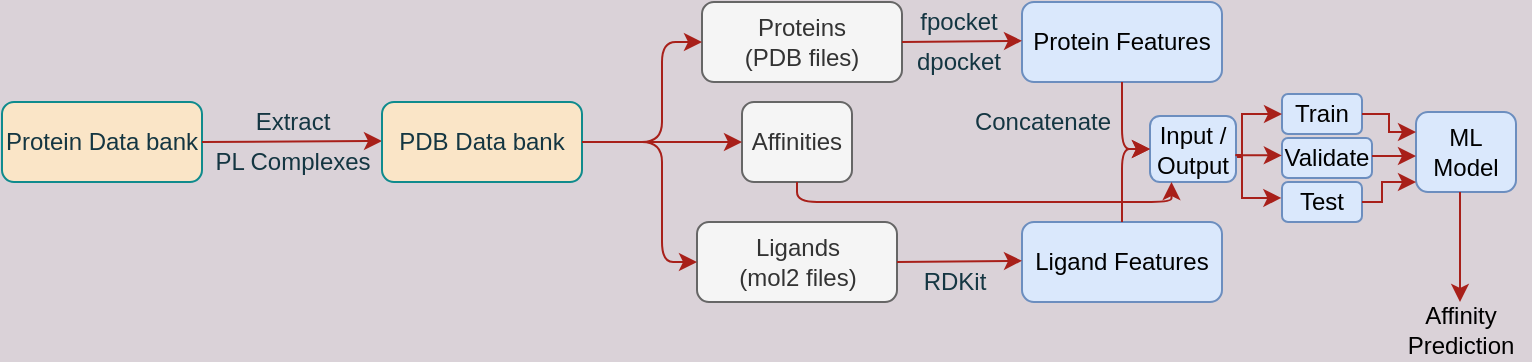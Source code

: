 <mxfile version="15.5.0" type="device"><diagram id="Tc9zYCQcucazfTsjsWgJ" name="Page-1"><mxGraphModel dx="35" dy="23" grid="1" gridSize="10" guides="1" tooltips="1" connect="1" arrows="1" fold="1" page="1" pageScale="1" pageWidth="827" pageHeight="1169" background="#DAD2D8" math="0" shadow="0"><root><mxCell id="0"/><mxCell id="1" parent="0"/><mxCell id="KD8vNXe6LsGTBIRJ8dIL-1" value="Protein Data bank" style="rounded=1;whiteSpace=wrap;html=1;fillColor=#FAE5C7;strokeColor=#0F8B8D;fontColor=#143642;" parent="1" vertex="1"><mxGeometry x="30" y="210" width="100" height="40" as="geometry"/></mxCell><mxCell id="KD8vNXe6LsGTBIRJ8dIL-5" value="" style="edgeStyle=elbowEdgeStyle;elbow=vertical;endArrow=classic;html=1;rounded=1;sketch=0;fontColor=#143642;strokeColor=#A8201A;fillColor=#FAE5C7;curved=0;entryX=0;entryY=0.5;entryDx=0;entryDy=0;exitX=1;exitY=0.5;exitDx=0;exitDy=0;" parent="1" source="KD8vNXe6LsGTBIRJ8dIL-1" target="KD8vNXe6LsGTBIRJ8dIL-9" edge="1"><mxGeometry width="50" height="50" relative="1" as="geometry"><mxPoint x="120" y="229.5" as="sourcePoint"/><mxPoint x="240" y="230" as="targetPoint"/><Array as="points"><mxPoint x="220" y="229.5"/><mxPoint x="180" y="229.5"/><mxPoint x="260" y="229.5"/></Array></mxGeometry></mxCell><mxCell id="KD8vNXe6LsGTBIRJ8dIL-7" value="Extract" style="text;html=1;align=center;verticalAlign=middle;resizable=0;points=[];autosize=1;strokeColor=none;fillColor=none;fontColor=#143642;" parent="1" vertex="1"><mxGeometry x="150" y="210" width="50" height="20" as="geometry"/></mxCell><mxCell id="KD8vNXe6LsGTBIRJ8dIL-8" value="PL Complexes" style="text;html=1;align=center;verticalAlign=middle;resizable=0;points=[];autosize=1;strokeColor=none;fillColor=none;fontColor=#143642;" parent="1" vertex="1"><mxGeometry x="130" y="230" width="90" height="20" as="geometry"/></mxCell><mxCell id="KD8vNXe6LsGTBIRJ8dIL-9" value="PDB Data bank" style="rounded=1;whiteSpace=wrap;html=1;fillColor=#FAE5C7;strokeColor=#0F8B8D;fontColor=#143642;" parent="1" vertex="1"><mxGeometry x="220" y="210" width="100" height="40" as="geometry"/></mxCell><mxCell id="KD8vNXe6LsGTBIRJ8dIL-10" value="Proteins&lt;br&gt;(PDB files)" style="rounded=1;whiteSpace=wrap;html=1;fillColor=#f5f5f5;strokeColor=#666666;fontColor=#333333;" parent="1" vertex="1"><mxGeometry x="380" y="160" width="100" height="40" as="geometry"/></mxCell><mxCell id="KD8vNXe6LsGTBIRJ8dIL-11" value="Ligands&lt;br&gt;(mol2 files)" style="rounded=1;whiteSpace=wrap;html=1;fillColor=#f5f5f5;strokeColor=#666666;fontColor=#333333;" parent="1" vertex="1"><mxGeometry x="377.5" y="270" width="100" height="40" as="geometry"/></mxCell><mxCell id="KD8vNXe6LsGTBIRJ8dIL-12" value="" style="edgeStyle=elbowEdgeStyle;elbow=horizontal;endArrow=classic;html=1;rounded=1;sketch=0;fontColor=#143642;strokeColor=#A8201A;fillColor=#FAE5C7;curved=0;entryX=0;entryY=0.5;entryDx=0;entryDy=0;" parent="1" target="KD8vNXe6LsGTBIRJ8dIL-10" edge="1"><mxGeometry width="50" height="50" relative="1" as="geometry"><mxPoint x="340" y="230" as="sourcePoint"/><mxPoint x="390" y="180" as="targetPoint"/></mxGeometry></mxCell><mxCell id="KD8vNXe6LsGTBIRJ8dIL-13" value="" style="edgeStyle=elbowEdgeStyle;elbow=horizontal;endArrow=classic;html=1;rounded=1;sketch=0;fontColor=#143642;strokeColor=#A8201A;fillColor=#FAE5C7;curved=0;exitX=1;exitY=0.5;exitDx=0;exitDy=0;entryX=0;entryY=0.5;entryDx=0;entryDy=0;" parent="1" source="KD8vNXe6LsGTBIRJ8dIL-9" target="KD8vNXe6LsGTBIRJ8dIL-11" edge="1"><mxGeometry width="50" height="50" relative="1" as="geometry"><mxPoint x="330" y="340" as="sourcePoint"/><mxPoint x="380" y="290" as="targetPoint"/><Array as="points"><mxPoint x="360" y="260"/></Array></mxGeometry></mxCell><mxCell id="KD8vNXe6LsGTBIRJ8dIL-15" value="Protein Features" style="rounded=1;whiteSpace=wrap;html=1;fillColor=#dae8fc;strokeColor=#6c8ebf;" parent="1" vertex="1"><mxGeometry x="540" y="160" width="100" height="40" as="geometry"/></mxCell><mxCell id="KD8vNXe6LsGTBIRJ8dIL-16" value="Ligand Features" style="rounded=1;whiteSpace=wrap;html=1;fillColor=#dae8fc;strokeColor=#6c8ebf;" parent="1" vertex="1"><mxGeometry x="540" y="270" width="100" height="40" as="geometry"/></mxCell><mxCell id="KD8vNXe6LsGTBIRJ8dIL-17" value="Input / Output" style="rounded=1;whiteSpace=wrap;html=1;fillColor=#dae8fc;strokeColor=#6c8ebf;" parent="1" vertex="1"><mxGeometry x="604" y="217" width="43" height="33" as="geometry"/></mxCell><mxCell id="KD8vNXe6LsGTBIRJ8dIL-18" value="" style="edgeStyle=elbowEdgeStyle;elbow=vertical;endArrow=classic;html=1;rounded=1;sketch=0;fontColor=#143642;strokeColor=#A8201A;fillColor=#FAE5C7;curved=0;entryX=0;entryY=0.5;entryDx=0;entryDy=0;exitX=1;exitY=0.5;exitDx=0;exitDy=0;" parent="1" source="KD8vNXe6LsGTBIRJ8dIL-10" target="KD8vNXe6LsGTBIRJ8dIL-15" edge="1"><mxGeometry width="50" height="50" relative="1" as="geometry"><mxPoint x="480" y="180" as="sourcePoint"/><mxPoint x="550" y="179.91" as="targetPoint"/><Array as="points"><mxPoint x="550" y="179.41"/><mxPoint x="510" y="179.41"/><mxPoint x="590" y="179.41"/></Array></mxGeometry></mxCell><mxCell id="KD8vNXe6LsGTBIRJ8dIL-19" value="" style="edgeStyle=elbowEdgeStyle;elbow=vertical;endArrow=classic;html=1;rounded=1;sketch=0;fontColor=#143642;strokeColor=#A8201A;fillColor=#FAE5C7;curved=0;entryX=0;entryY=0.5;entryDx=0;entryDy=0;exitX=1;exitY=0.5;exitDx=0;exitDy=0;" parent="1" source="KD8vNXe6LsGTBIRJ8dIL-11" target="KD8vNXe6LsGTBIRJ8dIL-16" edge="1"><mxGeometry width="50" height="50" relative="1" as="geometry"><mxPoint x="480" y="290" as="sourcePoint"/><mxPoint x="550" y="290" as="targetPoint"/><Array as="points"><mxPoint x="550" y="289.41"/><mxPoint x="510" y="289.41"/><mxPoint x="590" y="289.41"/></Array></mxGeometry></mxCell><mxCell id="KD8vNXe6LsGTBIRJ8dIL-20" value="RDKit" style="text;html=1;align=center;verticalAlign=middle;resizable=0;points=[];autosize=1;strokeColor=none;fillColor=none;fontColor=#143642;" parent="1" vertex="1"><mxGeometry x="481" y="290" width="50" height="20" as="geometry"/></mxCell><mxCell id="KD8vNXe6LsGTBIRJ8dIL-21" value="fpocket" style="text;html=1;align=center;verticalAlign=middle;resizable=0;points=[];autosize=1;strokeColor=none;fillColor=none;fontColor=#143642;" parent="1" vertex="1"><mxGeometry x="482.5" y="160" width="50" height="20" as="geometry"/></mxCell><mxCell id="KD8vNXe6LsGTBIRJ8dIL-23" value="dpocket" style="text;html=1;align=center;verticalAlign=middle;resizable=0;points=[];autosize=1;strokeColor=none;fillColor=none;fontColor=#143642;" parent="1" vertex="1"><mxGeometry x="477.5" y="180" width="60" height="20" as="geometry"/></mxCell><mxCell id="KD8vNXe6LsGTBIRJ8dIL-24" value="" style="endArrow=classic;html=1;rounded=1;sketch=0;fontColor=#143642;strokeColor=#A8201A;fillColor=#FAE5C7;edgeStyle=orthogonalEdgeStyle;curved=0;entryX=0;entryY=0.5;entryDx=0;entryDy=0;exitX=0.5;exitY=1;exitDx=0;exitDy=0;" parent="1" source="KD8vNXe6LsGTBIRJ8dIL-15" target="KD8vNXe6LsGTBIRJ8dIL-17" edge="1"><mxGeometry width="50" height="50" relative="1" as="geometry"><mxPoint x="599.94" y="254.97" as="sourcePoint"/><mxPoint x="649.94" y="204.97" as="targetPoint"/></mxGeometry></mxCell><mxCell id="KD8vNXe6LsGTBIRJ8dIL-25" value="" style="endArrow=classic;html=1;rounded=1;sketch=0;fontColor=#143642;strokeColor=#A8201A;fillColor=#FAE5C7;edgeStyle=orthogonalEdgeStyle;curved=0;entryX=0;entryY=0.5;entryDx=0;entryDy=0;exitX=0.5;exitY=0;exitDx=0;exitDy=0;" parent="1" source="KD8vNXe6LsGTBIRJ8dIL-16" target="KD8vNXe6LsGTBIRJ8dIL-17" edge="1"><mxGeometry width="50" height="50" relative="1" as="geometry"><mxPoint x="599.94" y="250" as="sourcePoint"/><mxPoint x="689.94" y="290" as="targetPoint"/></mxGeometry></mxCell><mxCell id="KD8vNXe6LsGTBIRJ8dIL-26" value="Concatenate" style="text;html=1;align=center;verticalAlign=middle;resizable=0;points=[];autosize=1;strokeColor=none;fillColor=none;fontColor=#143642;" parent="1" vertex="1"><mxGeometry x="510" y="210" width="80" height="20" as="geometry"/></mxCell><mxCell id="KD8vNXe6LsGTBIRJ8dIL-32" value="Affinities" style="rounded=1;whiteSpace=wrap;html=1;fillColor=#f5f5f5;strokeColor=#666666;fontColor=#333333;" parent="1" vertex="1"><mxGeometry x="400" y="210" width="55" height="40" as="geometry"/></mxCell><mxCell id="KD8vNXe6LsGTBIRJ8dIL-34" value="" style="edgeStyle=elbowEdgeStyle;elbow=vertical;endArrow=classic;html=1;rounded=1;sketch=0;fontColor=#143642;strokeColor=#A8201A;fillColor=#FAE5C7;curved=0;entryX=0;entryY=0.5;entryDx=0;entryDy=0;exitX=1;exitY=0.5;exitDx=0;exitDy=0;" parent="1" source="KD8vNXe6LsGTBIRJ8dIL-9" target="KD8vNXe6LsGTBIRJ8dIL-32" edge="1"><mxGeometry width="50" height="50" relative="1" as="geometry"><mxPoint x="300" y="230.0" as="sourcePoint"/><mxPoint x="400" y="230.5" as="targetPoint"/><Array as="points"><mxPoint x="350" y="230"/><mxPoint x="360" y="230"/><mxPoint x="440" y="230"/></Array></mxGeometry></mxCell><mxCell id="KD8vNXe6LsGTBIRJ8dIL-35" value="" style="edgeStyle=elbowEdgeStyle;elbow=vertical;endArrow=classic;html=1;rounded=1;sketch=0;fontColor=#143642;strokeColor=#A8201A;fillColor=#FAE5C7;curved=0;exitX=0.5;exitY=1;exitDx=0;exitDy=0;entryX=0.25;entryY=1;entryDx=0;entryDy=0;" parent="1" source="KD8vNXe6LsGTBIRJ8dIL-32" target="KD8vNXe6LsGTBIRJ8dIL-17" edge="1"><mxGeometry width="50" height="50" relative="1" as="geometry"><mxPoint x="455" y="228.82" as="sourcePoint"/><mxPoint x="660" y="260" as="targetPoint"/><Array as="points"><mxPoint x="550" y="260"/><mxPoint x="575" y="228.82"/></Array></mxGeometry></mxCell><mxCell id="lbzhExFoV6lkCgwBOHJ8-3" value="ML Model" style="rounded=1;whiteSpace=wrap;html=1;fillColor=#dae8fc;strokeColor=#6c8ebf;" vertex="1" parent="1"><mxGeometry x="737" y="215" width="50" height="40" as="geometry"/></mxCell><mxCell id="lbzhExFoV6lkCgwBOHJ8-5" value="Train" style="rounded=1;whiteSpace=wrap;html=1;fillColor=#dae8fc;strokeColor=#6c8ebf;" vertex="1" parent="1"><mxGeometry x="670" y="206" width="40" height="20" as="geometry"/></mxCell><mxCell id="lbzhExFoV6lkCgwBOHJ8-6" value="Test" style="rounded=1;whiteSpace=wrap;html=1;fillColor=#dae8fc;strokeColor=#6c8ebf;" vertex="1" parent="1"><mxGeometry x="670" y="250" width="40" height="20" as="geometry"/></mxCell><mxCell id="lbzhExFoV6lkCgwBOHJ8-7" value="Validate" style="rounded=1;whiteSpace=wrap;html=1;fillColor=#dae8fc;strokeColor=#6c8ebf;" vertex="1" parent="1"><mxGeometry x="670" y="228" width="45" height="20" as="geometry"/></mxCell><mxCell id="lbzhExFoV6lkCgwBOHJ8-15" value="" style="endArrow=classic;html=1;rounded=0;edgeStyle=orthogonalEdgeStyle;entryX=0;entryY=0.5;entryDx=0;entryDy=0;strokeColor=#A8201A;exitX=0.995;exitY=0.592;exitDx=0;exitDy=0;exitPerimeter=0;" edge="1" parent="1" source="KD8vNXe6LsGTBIRJ8dIL-17" target="lbzhExFoV6lkCgwBOHJ8-5"><mxGeometry width="50" height="50" relative="1" as="geometry"><mxPoint x="650" y="230" as="sourcePoint"/><mxPoint x="700" y="180" as="targetPoint"/><Array as="points"><mxPoint x="650" y="237"/><mxPoint x="650" y="216"/></Array></mxGeometry></mxCell><mxCell id="lbzhExFoV6lkCgwBOHJ8-16" value="" style="endArrow=classic;html=1;rounded=0;edgeStyle=orthogonalEdgeStyle;strokeColor=#A8201A;entryX=-0.002;entryY=0.435;entryDx=0;entryDy=0;entryPerimeter=0;exitX=0.994;exitY=0.595;exitDx=0;exitDy=0;exitPerimeter=0;" edge="1" parent="1" source="KD8vNXe6LsGTBIRJ8dIL-17" target="lbzhExFoV6lkCgwBOHJ8-7"><mxGeometry width="50" height="50" relative="1" as="geometry"><mxPoint x="650" y="237" as="sourcePoint"/><mxPoint x="670" y="237" as="targetPoint"/><Array as="points"><mxPoint x="653" y="237"/></Array></mxGeometry></mxCell><mxCell id="lbzhExFoV6lkCgwBOHJ8-17" value="" style="endArrow=classic;html=1;rounded=0;edgeStyle=orthogonalEdgeStyle;entryX=-0.008;entryY=0.398;entryDx=0;entryDy=0;strokeColor=#A8201A;entryPerimeter=0;exitX=1.012;exitY=0.622;exitDx=0;exitDy=0;exitPerimeter=0;" edge="1" parent="1" source="KD8vNXe6LsGTBIRJ8dIL-17" target="lbzhExFoV6lkCgwBOHJ8-6"><mxGeometry width="50" height="50" relative="1" as="geometry"><mxPoint x="650" y="229" as="sourcePoint"/><mxPoint x="669.415" y="236.04" as="targetPoint"/><Array as="points"><mxPoint x="650" y="238"/><mxPoint x="650" y="258"/></Array></mxGeometry></mxCell><mxCell id="lbzhExFoV6lkCgwBOHJ8-20" value="" style="endArrow=classic;html=1;rounded=0;strokeColor=#A8201A;edgeStyle=orthogonalEdgeStyle;exitX=1;exitY=0.5;exitDx=0;exitDy=0;entryX=0;entryY=0.25;entryDx=0;entryDy=0;" edge="1" parent="1" source="lbzhExFoV6lkCgwBOHJ8-5" target="lbzhExFoV6lkCgwBOHJ8-3"><mxGeometry width="50" height="50" relative="1" as="geometry"><mxPoint x="680" y="240" as="sourcePoint"/><mxPoint x="720" y="231" as="targetPoint"/></mxGeometry></mxCell><mxCell id="lbzhExFoV6lkCgwBOHJ8-21" value="" style="endArrow=classic;html=1;rounded=0;strokeColor=#A8201A;edgeStyle=orthogonalEdgeStyle;" edge="1" parent="1"><mxGeometry width="50" height="50" relative="1" as="geometry"><mxPoint x="715" y="237" as="sourcePoint"/><mxPoint x="737" y="237" as="targetPoint"/><Array as="points"><mxPoint x="715" y="237"/></Array></mxGeometry></mxCell><mxCell id="lbzhExFoV6lkCgwBOHJ8-22" value="" style="endArrow=classic;html=1;rounded=0;strokeColor=#A8201A;edgeStyle=orthogonalEdgeStyle;" edge="1" parent="1"><mxGeometry width="50" height="50" relative="1" as="geometry"><mxPoint x="710" y="260" as="sourcePoint"/><mxPoint x="737" y="250" as="targetPoint"/><Array as="points"><mxPoint x="720" y="260"/><mxPoint x="720" y="250"/></Array></mxGeometry></mxCell><mxCell id="lbzhExFoV6lkCgwBOHJ8-25" value="" style="endArrow=classic;html=1;rounded=0;strokeColor=#A8201A;edgeStyle=orthogonalEdgeStyle;exitX=0.44;exitY=1;exitDx=0;exitDy=0;exitPerimeter=0;" edge="1" parent="1" source="lbzhExFoV6lkCgwBOHJ8-3"><mxGeometry width="50" height="50" relative="1" as="geometry"><mxPoint x="762" y="255" as="sourcePoint"/><mxPoint x="759" y="310" as="targetPoint"/><Array as="points"/></mxGeometry></mxCell><mxCell id="lbzhExFoV6lkCgwBOHJ8-26" value="Affinity&lt;br&gt;Prediction" style="text;html=1;align=center;verticalAlign=middle;resizable=0;points=[];autosize=1;strokeColor=none;fillColor=none;" vertex="1" parent="1"><mxGeometry x="724" y="309" width="70" height="30" as="geometry"/></mxCell></root></mxGraphModel></diagram></mxfile>